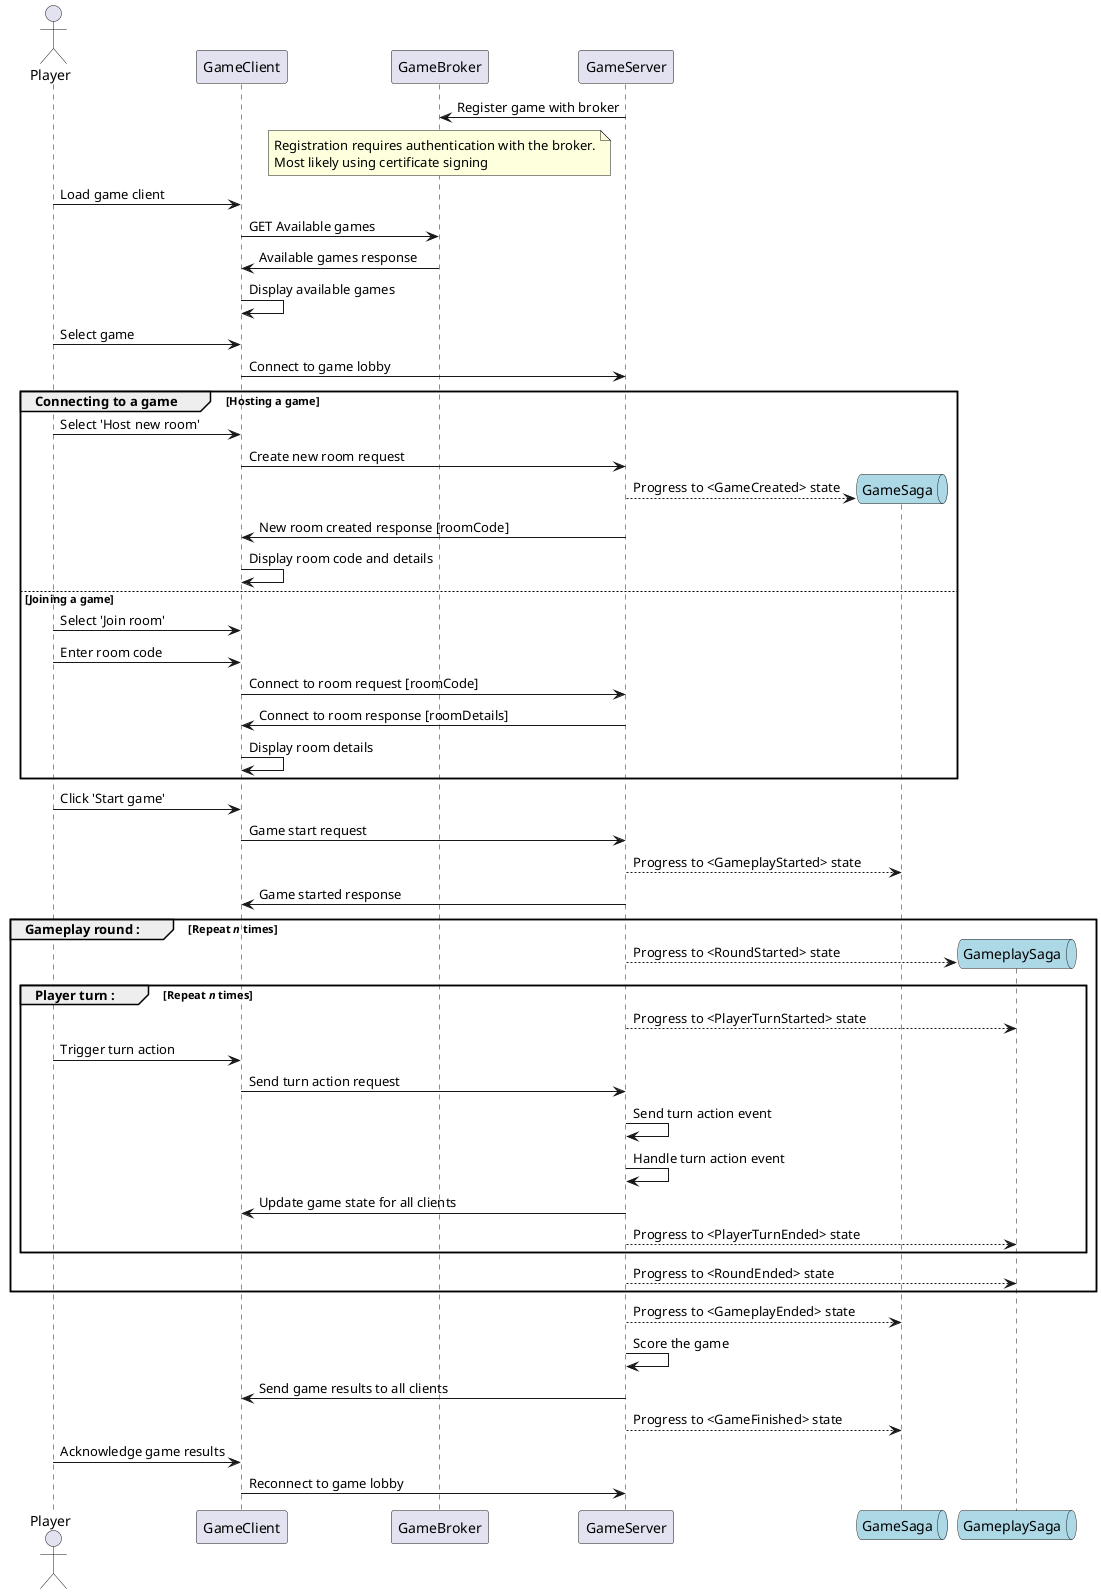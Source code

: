 @startuml High_Level

actor Player
participant GameClient
participant GameBroker
participant GameServer
queue GameSaga #lightblue
queue GameplaySaga #lightblue

GameServer -> GameBroker: Register game with broker
note over GameBroker
    Registration requires authentication with the broker.
    Most likely using certificate signing
endnote

Player -> GameClient: Load game client

GameClient -> GameBroker: GET Available games
GameBroker -> GameClient: Available games response
GameClient -> GameClient: Display available games

Player -> GameClient: Select game
GameClient -> GameServer: Connect to game lobby

group Connecting to a game [Hosting a game]
    Player -> GameClient: Select 'Host new room'
    GameClient -> GameServer: Create new room request
    GameServer --> GameSaga **: Progress to <GameCreated> state
    GameClient <- GameServer: New room created response [roomCode]
    GameClient -> GameClient: Display room code and details
else Joining a game
    Player -> GameClient: Select 'Join room'
    Player -> GameClient: Enter room code
    GameClient -> GameServer: Connect to room request [roomCode]
    GameClient <- GameServer: Connect to room response [roomDetails]
    GameClient -> GameClient: Display room details
end

Player -> GameClient: Click 'Start game'
GameClient -> GameServer: Game start request
GameServer --> GameSaga: Progress to <GameplayStarted> state
GameClient <- GameServer: Game started response

group Gameplay round : [Repeat //n// times]
    GameServer --> GameplaySaga **: Progress to <RoundStarted> state
    
    group Player turn : [Repeat //n// times]
        GameServer --> GameplaySaga: Progress to <PlayerTurnStarted> state
        Player -> GameClient: Trigger turn action
        GameClient -> GameServer: Send turn action request
        GameServer -> GameServer: Send turn action event
        GameServer -> GameServer: Handle turn action event
        GameServer -> GameClient: Update game state for all clients
        GameServer --> GameplaySaga: Progress to <PlayerTurnEnded> state
    end

    GameServer --> GameplaySaga: Progress to <RoundEnded> state
end

GameServer --> GameSaga: Progress to <GameplayEnded> state
GameServer -> GameServer: Score the game
GameServer -> GameClient: Send game results to all clients
GameServer --> GameSaga: Progress to <GameFinished> state

Player -> GameClient: Acknowledge game results
GameClient -> GameServer: Reconnect to game lobby



@enduml